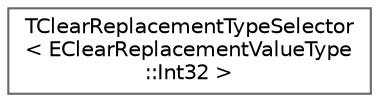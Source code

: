 digraph "Graphical Class Hierarchy"
{
 // INTERACTIVE_SVG=YES
 // LATEX_PDF_SIZE
  bgcolor="transparent";
  edge [fontname=Helvetica,fontsize=10,labelfontname=Helvetica,labelfontsize=10];
  node [fontname=Helvetica,fontsize=10,shape=box,height=0.2,width=0.4];
  rankdir="LR";
  Node0 [id="Node000000",label="TClearReplacementTypeSelector\l\< EClearReplacementValueType\l::Int32 \>",height=0.2,width=0.4,color="grey40", fillcolor="white", style="filled",URL="$d0/d66/structTClearReplacementTypeSelector_3_01EClearReplacementValueType_1_1Int32_01_4.html",tooltip=" "];
}
